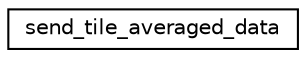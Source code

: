 digraph "Graphical Class Hierarchy"
{
 // INTERACTIVE_SVG=YES
 // LATEX_PDF_SIZE
  edge [fontname="Helvetica",fontsize="10",labelfontname="Helvetica",labelfontsize="10"];
  node [fontname="Helvetica",fontsize="10",shape=record];
  rankdir="LR";
  Node0 [label="send_tile_averaged_data",height=0.2,width=0.4,color="black", fillcolor="white", style="filled",URL="$interfacediag__manager__mod_1_1send__tile__averaged__data.html",tooltip="Send tile-averaged data over to output fields."];
}
